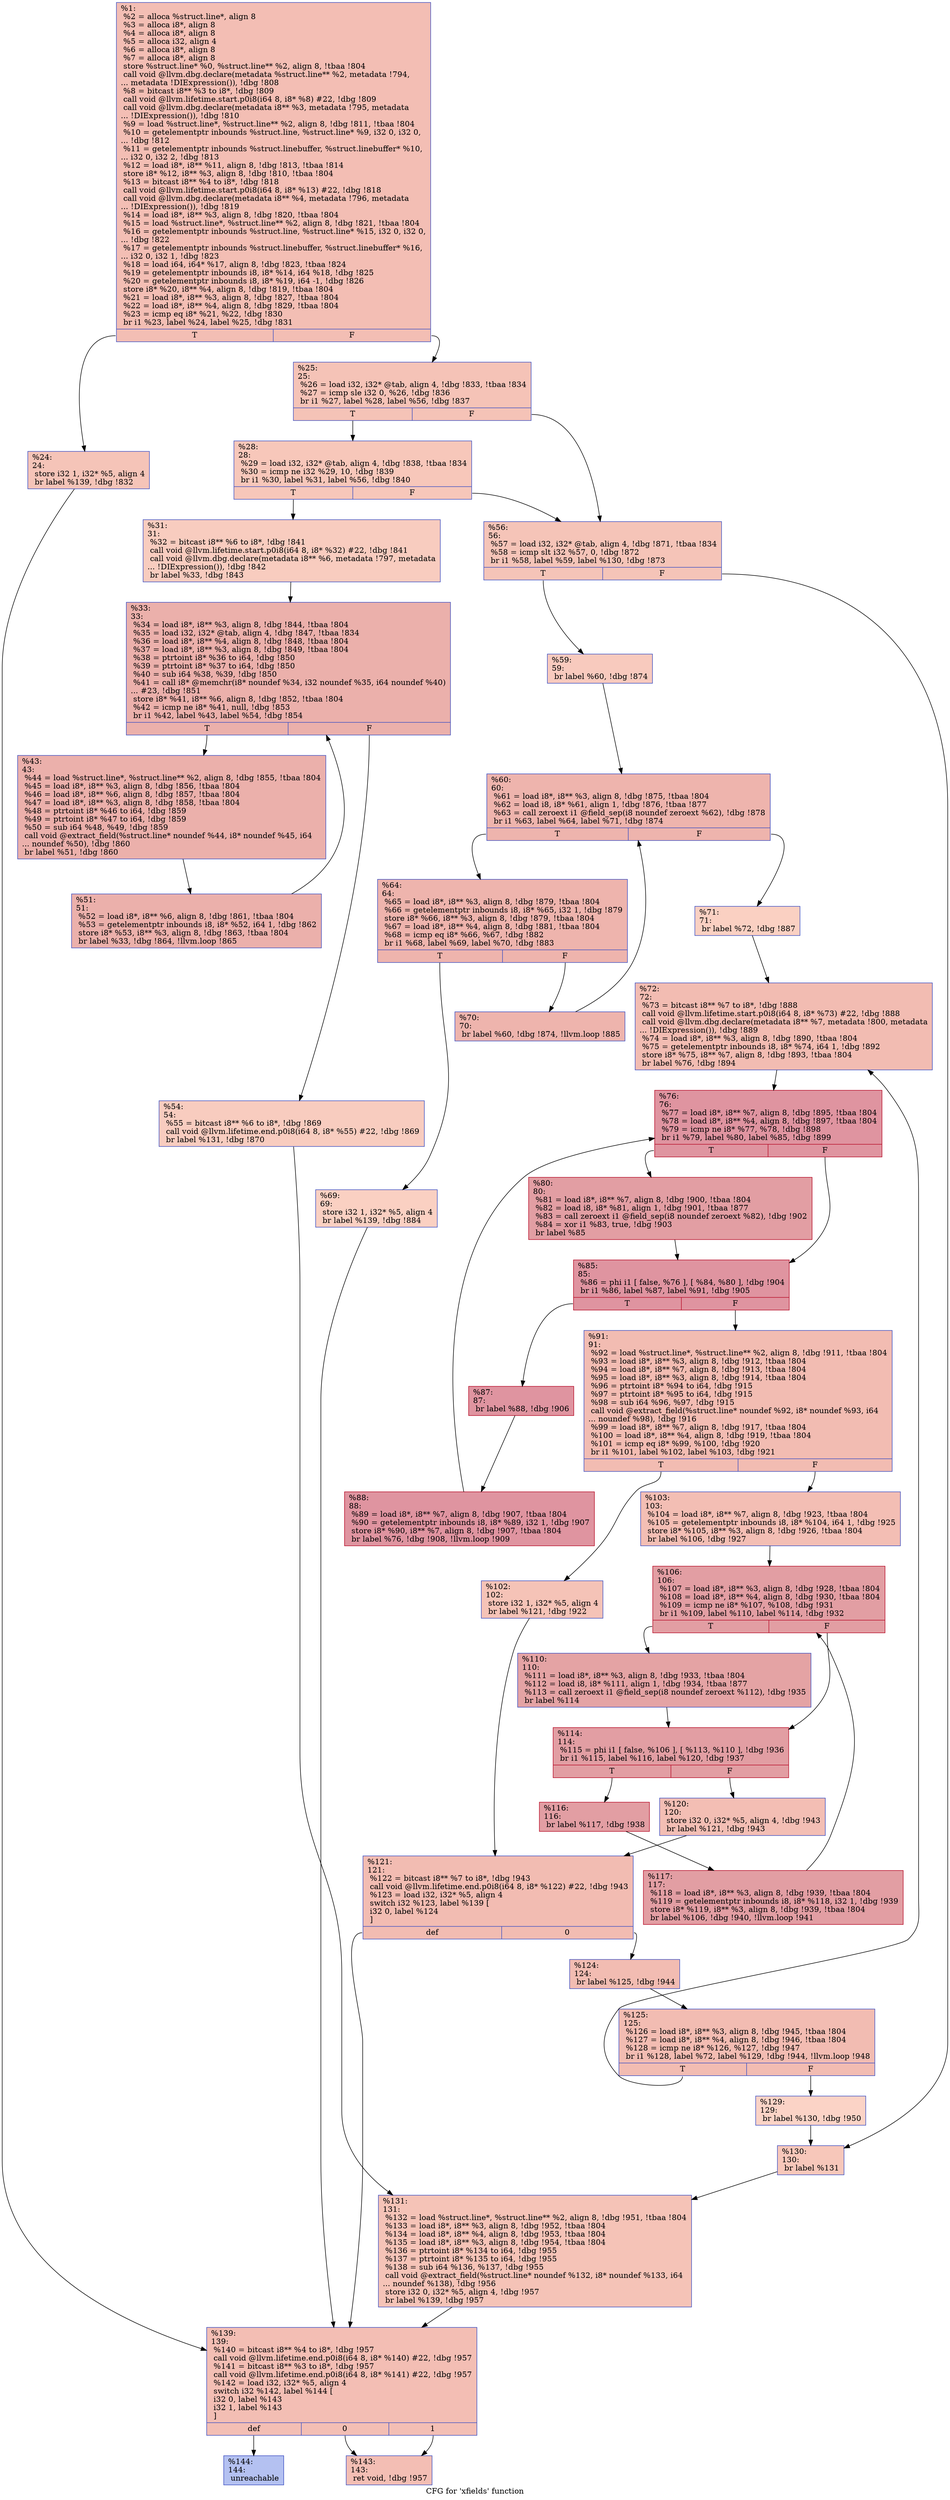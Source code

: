 digraph "CFG for 'xfields' function" {
	label="CFG for 'xfields' function";

	Node0x96dc80 [shape=record,color="#3d50c3ff", style=filled, fillcolor="#e36c5570",label="{%1:\l  %2 = alloca %struct.line*, align 8\l  %3 = alloca i8*, align 8\l  %4 = alloca i8*, align 8\l  %5 = alloca i32, align 4\l  %6 = alloca i8*, align 8\l  %7 = alloca i8*, align 8\l  store %struct.line* %0, %struct.line** %2, align 8, !tbaa !804\l  call void @llvm.dbg.declare(metadata %struct.line** %2, metadata !794,\l... metadata !DIExpression()), !dbg !808\l  %8 = bitcast i8** %3 to i8*, !dbg !809\l  call void @llvm.lifetime.start.p0i8(i64 8, i8* %8) #22, !dbg !809\l  call void @llvm.dbg.declare(metadata i8** %3, metadata !795, metadata\l... !DIExpression()), !dbg !810\l  %9 = load %struct.line*, %struct.line** %2, align 8, !dbg !811, !tbaa !804\l  %10 = getelementptr inbounds %struct.line, %struct.line* %9, i32 0, i32 0,\l... !dbg !812\l  %11 = getelementptr inbounds %struct.linebuffer, %struct.linebuffer* %10,\l... i32 0, i32 2, !dbg !813\l  %12 = load i8*, i8** %11, align 8, !dbg !813, !tbaa !814\l  store i8* %12, i8** %3, align 8, !dbg !810, !tbaa !804\l  %13 = bitcast i8** %4 to i8*, !dbg !818\l  call void @llvm.lifetime.start.p0i8(i64 8, i8* %13) #22, !dbg !818\l  call void @llvm.dbg.declare(metadata i8** %4, metadata !796, metadata\l... !DIExpression()), !dbg !819\l  %14 = load i8*, i8** %3, align 8, !dbg !820, !tbaa !804\l  %15 = load %struct.line*, %struct.line** %2, align 8, !dbg !821, !tbaa !804\l  %16 = getelementptr inbounds %struct.line, %struct.line* %15, i32 0, i32 0,\l... !dbg !822\l  %17 = getelementptr inbounds %struct.linebuffer, %struct.linebuffer* %16,\l... i32 0, i32 1, !dbg !823\l  %18 = load i64, i64* %17, align 8, !dbg !823, !tbaa !824\l  %19 = getelementptr inbounds i8, i8* %14, i64 %18, !dbg !825\l  %20 = getelementptr inbounds i8, i8* %19, i64 -1, !dbg !826\l  store i8* %20, i8** %4, align 8, !dbg !819, !tbaa !804\l  %21 = load i8*, i8** %3, align 8, !dbg !827, !tbaa !804\l  %22 = load i8*, i8** %4, align 8, !dbg !829, !tbaa !804\l  %23 = icmp eq i8* %21, %22, !dbg !830\l  br i1 %23, label %24, label %25, !dbg !831\l|{<s0>T|<s1>F}}"];
	Node0x96dc80:s0 -> Node0x96ed60;
	Node0x96dc80:s1 -> Node0x96edb0;
	Node0x96ed60 [shape=record,color="#3d50c3ff", style=filled, fillcolor="#e97a5f70",label="{%24:\l24:                                               \l  store i32 1, i32* %5, align 4\l  br label %139, !dbg !832\l}"];
	Node0x96ed60 -> Node0x96f8a0;
	Node0x96edb0 [shape=record,color="#3d50c3ff", style=filled, fillcolor="#e8765c70",label="{%25:\l25:                                               \l  %26 = load i32, i32* @tab, align 4, !dbg !833, !tbaa !834\l  %27 = icmp sle i32 0, %26, !dbg !836\l  br i1 %27, label %28, label %56, !dbg !837\l|{<s0>T|<s1>F}}"];
	Node0x96edb0:s0 -> Node0x96ee00;
	Node0x96edb0:s1 -> Node0x96efe0;
	Node0x96ee00 [shape=record,color="#3d50c3ff", style=filled, fillcolor="#ec7f6370",label="{%28:\l28:                                               \l  %29 = load i32, i32* @tab, align 4, !dbg !838, !tbaa !834\l  %30 = icmp ne i32 %29, 10, !dbg !839\l  br i1 %30, label %31, label %56, !dbg !840\l|{<s0>T|<s1>F}}"];
	Node0x96ee00:s0 -> Node0x96ee50;
	Node0x96ee00:s1 -> Node0x96efe0;
	Node0x96ee50 [shape=record,color="#3d50c3ff", style=filled, fillcolor="#f08b6e70",label="{%31:\l31:                                               \l  %32 = bitcast i8** %6 to i8*, !dbg !841\l  call void @llvm.lifetime.start.p0i8(i64 8, i8* %32) #22, !dbg !841\l  call void @llvm.dbg.declare(metadata i8** %6, metadata !797, metadata\l... !DIExpression()), !dbg !842\l  br label %33, !dbg !843\l}"];
	Node0x96ee50 -> Node0x96eea0;
	Node0x96eea0 [shape=record,color="#3d50c3ff", style=filled, fillcolor="#d24b4070",label="{%33:\l33:                                               \l  %34 = load i8*, i8** %3, align 8, !dbg !844, !tbaa !804\l  %35 = load i32, i32* @tab, align 4, !dbg !847, !tbaa !834\l  %36 = load i8*, i8** %4, align 8, !dbg !848, !tbaa !804\l  %37 = load i8*, i8** %3, align 8, !dbg !849, !tbaa !804\l  %38 = ptrtoint i8* %36 to i64, !dbg !850\l  %39 = ptrtoint i8* %37 to i64, !dbg !850\l  %40 = sub i64 %38, %39, !dbg !850\l  %41 = call i8* @memchr(i8* noundef %34, i32 noundef %35, i64 noundef %40)\l... #23, !dbg !851\l  store i8* %41, i8** %6, align 8, !dbg !852, !tbaa !804\l  %42 = icmp ne i8* %41, null, !dbg !853\l  br i1 %42, label %43, label %54, !dbg !854\l|{<s0>T|<s1>F}}"];
	Node0x96eea0:s0 -> Node0x96eef0;
	Node0x96eea0:s1 -> Node0x96ef90;
	Node0x96eef0 [shape=record,color="#3d50c3ff", style=filled, fillcolor="#d24b4070",label="{%43:\l43:                                               \l  %44 = load %struct.line*, %struct.line** %2, align 8, !dbg !855, !tbaa !804\l  %45 = load i8*, i8** %3, align 8, !dbg !856, !tbaa !804\l  %46 = load i8*, i8** %6, align 8, !dbg !857, !tbaa !804\l  %47 = load i8*, i8** %3, align 8, !dbg !858, !tbaa !804\l  %48 = ptrtoint i8* %46 to i64, !dbg !859\l  %49 = ptrtoint i8* %47 to i64, !dbg !859\l  %50 = sub i64 %48, %49, !dbg !859\l  call void @extract_field(%struct.line* noundef %44, i8* noundef %45, i64\l... noundef %50), !dbg !860\l  br label %51, !dbg !860\l}"];
	Node0x96eef0 -> Node0x96ef40;
	Node0x96ef40 [shape=record,color="#3d50c3ff", style=filled, fillcolor="#d24b4070",label="{%51:\l51:                                               \l  %52 = load i8*, i8** %6, align 8, !dbg !861, !tbaa !804\l  %53 = getelementptr inbounds i8, i8* %52, i64 1, !dbg !862\l  store i8* %53, i8** %3, align 8, !dbg !863, !tbaa !804\l  br label %33, !dbg !864, !llvm.loop !865\l}"];
	Node0x96ef40 -> Node0x96eea0;
	Node0x96ef90 [shape=record,color="#3d50c3ff", style=filled, fillcolor="#f08b6e70",label="{%54:\l54:                                               \l  %55 = bitcast i8** %6 to i8*, !dbg !869\l  call void @llvm.lifetime.end.p0i8(i64 8, i8* %55) #22, !dbg !869\l  br label %131, !dbg !870\l}"];
	Node0x96ef90 -> Node0x96f850;
	Node0x96efe0 [shape=record,color="#3d50c3ff", style=filled, fillcolor="#e97a5f70",label="{%56:\l56:                                               \l  %57 = load i32, i32* @tab, align 4, !dbg !871, !tbaa !834\l  %58 = icmp slt i32 %57, 0, !dbg !872\l  br i1 %58, label %59, label %130, !dbg !873\l|{<s0>T|<s1>F}}"];
	Node0x96efe0:s0 -> Node0x96f030;
	Node0x96efe0:s1 -> Node0x96f800;
	Node0x96f030 [shape=record,color="#3d50c3ff", style=filled, fillcolor="#ef886b70",label="{%59:\l59:                                               \l  br label %60, !dbg !874\l}"];
	Node0x96f030 -> Node0x96f080;
	Node0x96f080 [shape=record,color="#3d50c3ff", style=filled, fillcolor="#d8564670",label="{%60:\l60:                                               \l  %61 = load i8*, i8** %3, align 8, !dbg !875, !tbaa !804\l  %62 = load i8, i8* %61, align 1, !dbg !876, !tbaa !877\l  %63 = call zeroext i1 @field_sep(i8 noundef zeroext %62), !dbg !878\l  br i1 %63, label %64, label %71, !dbg !874\l|{<s0>T|<s1>F}}"];
	Node0x96f080:s0 -> Node0x96f0d0;
	Node0x96f080:s1 -> Node0x96f1c0;
	Node0x96f0d0 [shape=record,color="#3d50c3ff", style=filled, fillcolor="#d8564670",label="{%64:\l64:                                               \l  %65 = load i8*, i8** %3, align 8, !dbg !879, !tbaa !804\l  %66 = getelementptr inbounds i8, i8* %65, i32 1, !dbg !879\l  store i8* %66, i8** %3, align 8, !dbg !879, !tbaa !804\l  %67 = load i8*, i8** %4, align 8, !dbg !881, !tbaa !804\l  %68 = icmp eq i8* %66, %67, !dbg !882\l  br i1 %68, label %69, label %70, !dbg !883\l|{<s0>T|<s1>F}}"];
	Node0x96f0d0:s0 -> Node0x96f120;
	Node0x96f0d0:s1 -> Node0x96f170;
	Node0x96f120 [shape=record,color="#3d50c3ff", style=filled, fillcolor="#f3947570",label="{%69:\l69:                                               \l  store i32 1, i32* %5, align 4\l  br label %139, !dbg !884\l}"];
	Node0x96f120 -> Node0x96f8a0;
	Node0x96f170 [shape=record,color="#3d50c3ff", style=filled, fillcolor="#d8564670",label="{%70:\l70:                                               \l  br label %60, !dbg !874, !llvm.loop !885\l}"];
	Node0x96f170 -> Node0x96f080;
	Node0x96f1c0 [shape=record,color="#3d50c3ff", style=filled, fillcolor="#f3947570",label="{%71:\l71:                                               \l  br label %72, !dbg !887\l}"];
	Node0x96f1c0 -> Node0x96f210;
	Node0x96f210 [shape=record,color="#3d50c3ff", style=filled, fillcolor="#e1675170",label="{%72:\l72:                                               \l  %73 = bitcast i8** %7 to i8*, !dbg !888\l  call void @llvm.lifetime.start.p0i8(i64 8, i8* %73) #22, !dbg !888\l  call void @llvm.dbg.declare(metadata i8** %7, metadata !800, metadata\l... !DIExpression()), !dbg !889\l  %74 = load i8*, i8** %3, align 8, !dbg !890, !tbaa !804\l  %75 = getelementptr inbounds i8, i8* %74, i64 1, !dbg !892\l  store i8* %75, i8** %7, align 8, !dbg !893, !tbaa !804\l  br label %76, !dbg !894\l}"];
	Node0x96f210 -> Node0x96f260;
	Node0x96f260 [shape=record,color="#b70d28ff", style=filled, fillcolor="#b70d2870",label="{%76:\l76:                                               \l  %77 = load i8*, i8** %7, align 8, !dbg !895, !tbaa !804\l  %78 = load i8*, i8** %4, align 8, !dbg !897, !tbaa !804\l  %79 = icmp ne i8* %77, %78, !dbg !898\l  br i1 %79, label %80, label %85, !dbg !899\l|{<s0>T|<s1>F}}"];
	Node0x96f260:s0 -> Node0x96f2b0;
	Node0x96f260:s1 -> Node0x96f300;
	Node0x96f2b0 [shape=record,color="#b70d28ff", style=filled, fillcolor="#be242e70",label="{%80:\l80:                                               \l  %81 = load i8*, i8** %7, align 8, !dbg !900, !tbaa !804\l  %82 = load i8, i8* %81, align 1, !dbg !901, !tbaa !877\l  %83 = call zeroext i1 @field_sep(i8 noundef zeroext %82), !dbg !902\l  %84 = xor i1 %83, true, !dbg !903\l  br label %85\l}"];
	Node0x96f2b0 -> Node0x96f300;
	Node0x96f300 [shape=record,color="#b70d28ff", style=filled, fillcolor="#b70d2870",label="{%85:\l85:                                               \l  %86 = phi i1 [ false, %76 ], [ %84, %80 ], !dbg !904\l  br i1 %86, label %87, label %91, !dbg !905\l|{<s0>T|<s1>F}}"];
	Node0x96f300:s0 -> Node0x96f350;
	Node0x96f300:s1 -> Node0x96f3f0;
	Node0x96f350 [shape=record,color="#b70d28ff", style=filled, fillcolor="#b70d2870",label="{%87:\l87:                                               \l  br label %88, !dbg !906\l}"];
	Node0x96f350 -> Node0x96f3a0;
	Node0x96f3a0 [shape=record,color="#b70d28ff", style=filled, fillcolor="#b70d2870",label="{%88:\l88:                                               \l  %89 = load i8*, i8** %7, align 8, !dbg !907, !tbaa !804\l  %90 = getelementptr inbounds i8, i8* %89, i32 1, !dbg !907\l  store i8* %90, i8** %7, align 8, !dbg !907, !tbaa !804\l  br label %76, !dbg !908, !llvm.loop !909\l}"];
	Node0x96f3a0 -> Node0x96f260;
	Node0x96f3f0 [shape=record,color="#3d50c3ff", style=filled, fillcolor="#e1675170",label="{%91:\l91:                                               \l  %92 = load %struct.line*, %struct.line** %2, align 8, !dbg !911, !tbaa !804\l  %93 = load i8*, i8** %3, align 8, !dbg !912, !tbaa !804\l  %94 = load i8*, i8** %7, align 8, !dbg !913, !tbaa !804\l  %95 = load i8*, i8** %3, align 8, !dbg !914, !tbaa !804\l  %96 = ptrtoint i8* %94 to i64, !dbg !915\l  %97 = ptrtoint i8* %95 to i64, !dbg !915\l  %98 = sub i64 %96, %97, !dbg !915\l  call void @extract_field(%struct.line* noundef %92, i8* noundef %93, i64\l... noundef %98), !dbg !916\l  %99 = load i8*, i8** %7, align 8, !dbg !917, !tbaa !804\l  %100 = load i8*, i8** %4, align 8, !dbg !919, !tbaa !804\l  %101 = icmp eq i8* %99, %100, !dbg !920\l  br i1 %101, label %102, label %103, !dbg !921\l|{<s0>T|<s1>F}}"];
	Node0x96f3f0:s0 -> Node0x96f440;
	Node0x96f3f0:s1 -> Node0x96f490;
	Node0x96f440 [shape=record,color="#3d50c3ff", style=filled, fillcolor="#e8765c70",label="{%102:\l102:                                              \l  store i32 1, i32* %5, align 4\l  br label %121, !dbg !922\l}"];
	Node0x96f440 -> Node0x96f6c0;
	Node0x96f490 [shape=record,color="#3d50c3ff", style=filled, fillcolor="#e36c5570",label="{%103:\l103:                                              \l  %104 = load i8*, i8** %7, align 8, !dbg !923, !tbaa !804\l  %105 = getelementptr inbounds i8, i8* %104, i64 1, !dbg !925\l  store i8* %105, i8** %3, align 8, !dbg !926, !tbaa !804\l  br label %106, !dbg !927\l}"];
	Node0x96f490 -> Node0x96f4e0;
	Node0x96f4e0 [shape=record,color="#b70d28ff", style=filled, fillcolor="#be242e70",label="{%106:\l106:                                              \l  %107 = load i8*, i8** %3, align 8, !dbg !928, !tbaa !804\l  %108 = load i8*, i8** %4, align 8, !dbg !930, !tbaa !804\l  %109 = icmp ne i8* %107, %108, !dbg !931\l  br i1 %109, label %110, label %114, !dbg !932\l|{<s0>T|<s1>F}}"];
	Node0x96f4e0:s0 -> Node0x96f530;
	Node0x96f4e0:s1 -> Node0x96f580;
	Node0x96f530 [shape=record,color="#3d50c3ff", style=filled, fillcolor="#c32e3170",label="{%110:\l110:                                              \l  %111 = load i8*, i8** %3, align 8, !dbg !933, !tbaa !804\l  %112 = load i8, i8* %111, align 1, !dbg !934, !tbaa !877\l  %113 = call zeroext i1 @field_sep(i8 noundef zeroext %112), !dbg !935\l  br label %114\l}"];
	Node0x96f530 -> Node0x96f580;
	Node0x96f580 [shape=record,color="#b70d28ff", style=filled, fillcolor="#be242e70",label="{%114:\l114:                                              \l  %115 = phi i1 [ false, %106 ], [ %113, %110 ], !dbg !936\l  br i1 %115, label %116, label %120, !dbg !937\l|{<s0>T|<s1>F}}"];
	Node0x96f580:s0 -> Node0x96f5d0;
	Node0x96f580:s1 -> Node0x96f670;
	Node0x96f5d0 [shape=record,color="#b70d28ff", style=filled, fillcolor="#be242e70",label="{%116:\l116:                                              \l  br label %117, !dbg !938\l}"];
	Node0x96f5d0 -> Node0x96f620;
	Node0x96f620 [shape=record,color="#b70d28ff", style=filled, fillcolor="#be242e70",label="{%117:\l117:                                              \l  %118 = load i8*, i8** %3, align 8, !dbg !939, !tbaa !804\l  %119 = getelementptr inbounds i8, i8* %118, i32 1, !dbg !939\l  store i8* %119, i8** %3, align 8, !dbg !939, !tbaa !804\l  br label %106, !dbg !940, !llvm.loop !941\l}"];
	Node0x96f620 -> Node0x96f4e0;
	Node0x96f670 [shape=record,color="#3d50c3ff", style=filled, fillcolor="#e36c5570",label="{%120:\l120:                                              \l  store i32 0, i32* %5, align 4, !dbg !943\l  br label %121, !dbg !943\l}"];
	Node0x96f670 -> Node0x96f6c0;
	Node0x96f6c0 [shape=record,color="#3d50c3ff", style=filled, fillcolor="#e1675170",label="{%121:\l121:                                              \l  %122 = bitcast i8** %7 to i8*, !dbg !943\l  call void @llvm.lifetime.end.p0i8(i64 8, i8* %122) #22, !dbg !943\l  %123 = load i32, i32* %5, align 4\l  switch i32 %123, label %139 [\l    i32 0, label %124\l  ]\l|{<s0>def|<s1>0}}"];
	Node0x96f6c0:s0 -> Node0x96f8a0;
	Node0x96f6c0:s1 -> Node0x96f710;
	Node0x96f710 [shape=record,color="#3d50c3ff", style=filled, fillcolor="#e1675170",label="{%124:\l124:                                              \l  br label %125, !dbg !944\l}"];
	Node0x96f710 -> Node0x96f760;
	Node0x96f760 [shape=record,color="#3d50c3ff", style=filled, fillcolor="#e1675170",label="{%125:\l125:                                              \l  %126 = load i8*, i8** %3, align 8, !dbg !945, !tbaa !804\l  %127 = load i8*, i8** %4, align 8, !dbg !946, !tbaa !804\l  %128 = icmp ne i8* %126, %127, !dbg !947\l  br i1 %128, label %72, label %129, !dbg !944, !llvm.loop !948\l|{<s0>T|<s1>F}}"];
	Node0x96f760:s0 -> Node0x96f210;
	Node0x96f760:s1 -> Node0x96f7b0;
	Node0x96f7b0 [shape=record,color="#3d50c3ff", style=filled, fillcolor="#f59c7d70",label="{%129:\l129:                                              \l  br label %130, !dbg !950\l}"];
	Node0x96f7b0 -> Node0x96f800;
	Node0x96f800 [shape=record,color="#3d50c3ff", style=filled, fillcolor="#ec7f6370",label="{%130:\l130:                                              \l  br label %131\l}"];
	Node0x96f800 -> Node0x96f850;
	Node0x96f850 [shape=record,color="#3d50c3ff", style=filled, fillcolor="#e8765c70",label="{%131:\l131:                                              \l  %132 = load %struct.line*, %struct.line** %2, align 8, !dbg !951, !tbaa !804\l  %133 = load i8*, i8** %3, align 8, !dbg !952, !tbaa !804\l  %134 = load i8*, i8** %4, align 8, !dbg !953, !tbaa !804\l  %135 = load i8*, i8** %3, align 8, !dbg !954, !tbaa !804\l  %136 = ptrtoint i8* %134 to i64, !dbg !955\l  %137 = ptrtoint i8* %135 to i64, !dbg !955\l  %138 = sub i64 %136, %137, !dbg !955\l  call void @extract_field(%struct.line* noundef %132, i8* noundef %133, i64\l... noundef %138), !dbg !956\l  store i32 0, i32* %5, align 4, !dbg !957\l  br label %139, !dbg !957\l}"];
	Node0x96f850 -> Node0x96f8a0;
	Node0x96f8a0 [shape=record,color="#3d50c3ff", style=filled, fillcolor="#e36c5570",label="{%139:\l139:                                              \l  %140 = bitcast i8** %4 to i8*, !dbg !957\l  call void @llvm.lifetime.end.p0i8(i64 8, i8* %140) #22, !dbg !957\l  %141 = bitcast i8** %3 to i8*, !dbg !957\l  call void @llvm.lifetime.end.p0i8(i64 8, i8* %141) #22, !dbg !957\l  %142 = load i32, i32* %5, align 4\l  switch i32 %142, label %144 [\l    i32 0, label %143\l    i32 1, label %143\l  ]\l|{<s0>def|<s1>0|<s2>1}}"];
	Node0x96f8a0:s0 -> Node0x96f940;
	Node0x96f8a0:s1 -> Node0x96f8f0;
	Node0x96f8a0:s2 -> Node0x96f8f0;
	Node0x96f8f0 [shape=record,color="#3d50c3ff", style=filled, fillcolor="#e36c5570",label="{%143:\l143:                                              \l  ret void, !dbg !957\l}"];
	Node0x96f940 [shape=record,color="#3d50c3ff", style=filled, fillcolor="#5572df70",label="{%144:\l144:                                              \l  unreachable\l}"];
}
